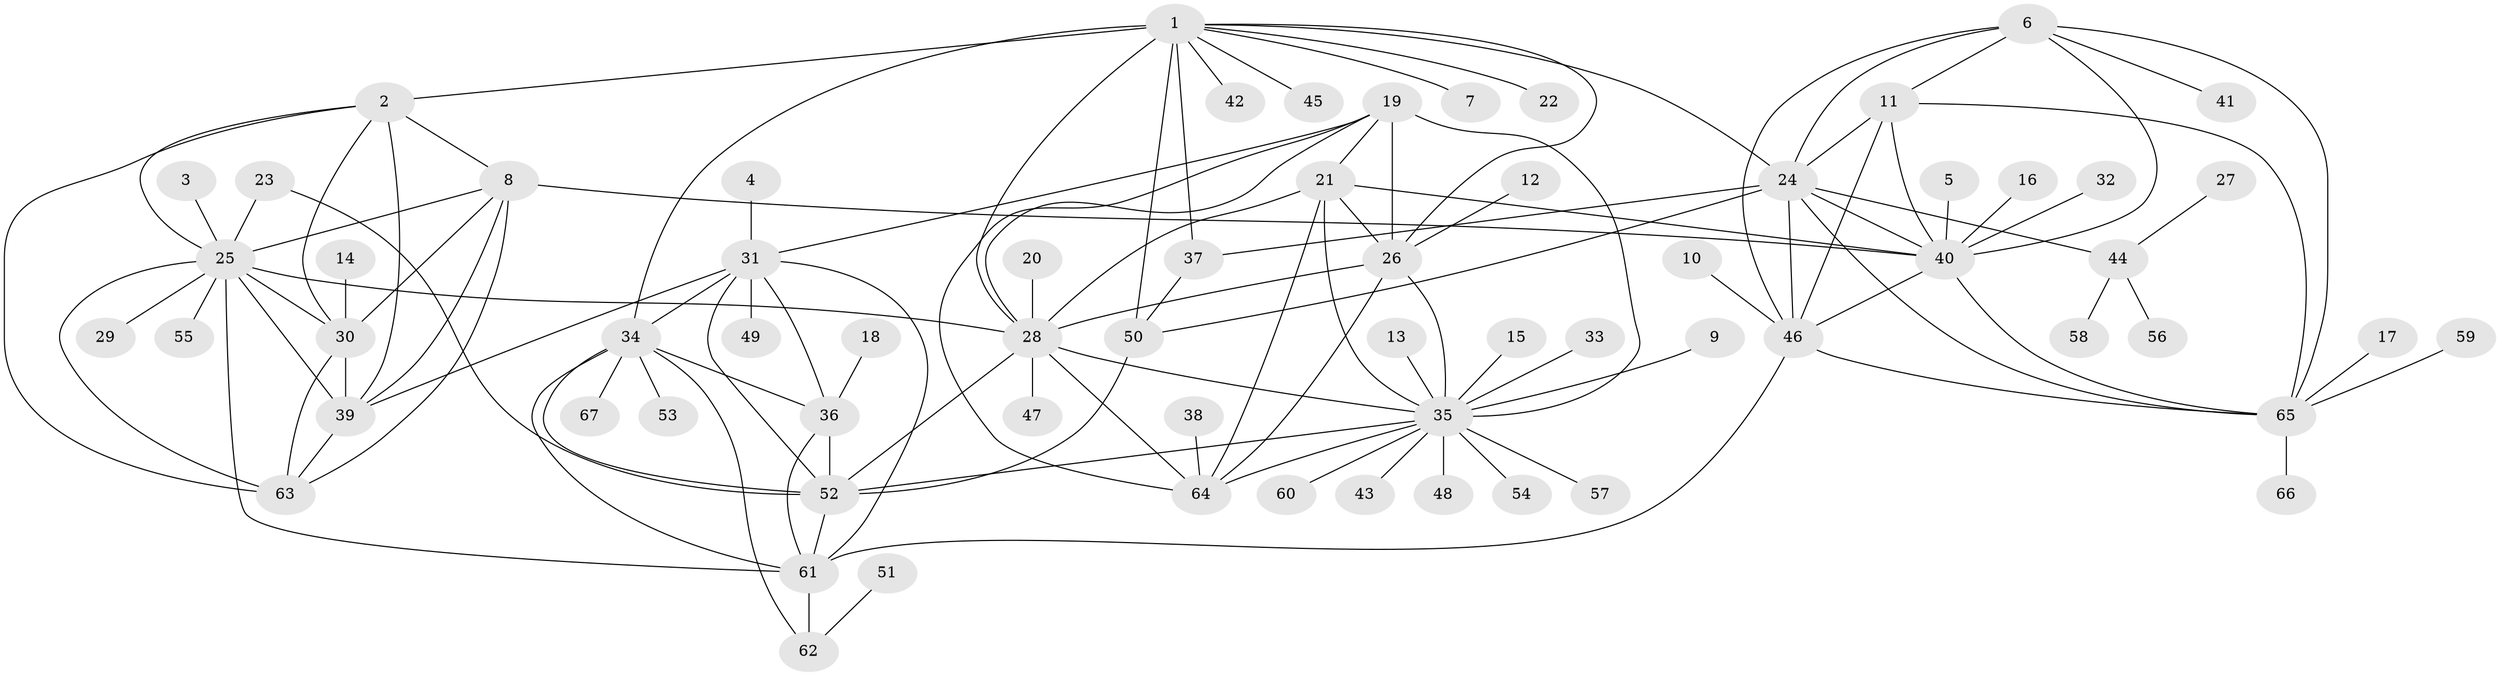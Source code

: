 // original degree distribution, {7: 0.08270676691729323, 10: 0.015037593984962405, 6: 0.022556390977443608, 8: 0.05263157894736842, 12: 0.015037593984962405, 11: 0.007518796992481203, 16: 0.007518796992481203, 9: 0.022556390977443608, 3: 0.05263157894736842, 1: 0.5789473684210527, 2: 0.12781954887218044, 4: 0.007518796992481203, 5: 0.007518796992481203}
// Generated by graph-tools (version 1.1) at 2025/26/03/09/25 03:26:43]
// undirected, 67 vertices, 118 edges
graph export_dot {
graph [start="1"]
  node [color=gray90,style=filled];
  1;
  2;
  3;
  4;
  5;
  6;
  7;
  8;
  9;
  10;
  11;
  12;
  13;
  14;
  15;
  16;
  17;
  18;
  19;
  20;
  21;
  22;
  23;
  24;
  25;
  26;
  27;
  28;
  29;
  30;
  31;
  32;
  33;
  34;
  35;
  36;
  37;
  38;
  39;
  40;
  41;
  42;
  43;
  44;
  45;
  46;
  47;
  48;
  49;
  50;
  51;
  52;
  53;
  54;
  55;
  56;
  57;
  58;
  59;
  60;
  61;
  62;
  63;
  64;
  65;
  66;
  67;
  1 -- 2 [weight=1.0];
  1 -- 7 [weight=1.0];
  1 -- 22 [weight=1.0];
  1 -- 24 [weight=3.0];
  1 -- 26 [weight=1.0];
  1 -- 28 [weight=1.0];
  1 -- 34 [weight=1.0];
  1 -- 37 [weight=3.0];
  1 -- 42 [weight=1.0];
  1 -- 45 [weight=1.0];
  1 -- 50 [weight=3.0];
  2 -- 8 [weight=1.0];
  2 -- 25 [weight=1.0];
  2 -- 30 [weight=1.0];
  2 -- 39 [weight=1.0];
  2 -- 63 [weight=1.0];
  3 -- 25 [weight=1.0];
  4 -- 31 [weight=1.0];
  5 -- 40 [weight=1.0];
  6 -- 11 [weight=1.0];
  6 -- 24 [weight=1.0];
  6 -- 40 [weight=1.0];
  6 -- 41 [weight=1.0];
  6 -- 46 [weight=1.0];
  6 -- 65 [weight=1.0];
  8 -- 25 [weight=1.0];
  8 -- 30 [weight=1.0];
  8 -- 39 [weight=1.0];
  8 -- 40 [weight=1.0];
  8 -- 63 [weight=1.0];
  9 -- 35 [weight=1.0];
  10 -- 46 [weight=1.0];
  11 -- 24 [weight=1.0];
  11 -- 40 [weight=1.0];
  11 -- 46 [weight=1.0];
  11 -- 65 [weight=1.0];
  12 -- 26 [weight=1.0];
  13 -- 35 [weight=1.0];
  14 -- 30 [weight=1.0];
  15 -- 35 [weight=1.0];
  16 -- 40 [weight=1.0];
  17 -- 65 [weight=1.0];
  18 -- 36 [weight=1.0];
  19 -- 21 [weight=1.0];
  19 -- 26 [weight=1.0];
  19 -- 28 [weight=1.0];
  19 -- 31 [weight=1.0];
  19 -- 35 [weight=1.0];
  19 -- 64 [weight=1.0];
  20 -- 28 [weight=1.0];
  21 -- 26 [weight=1.0];
  21 -- 28 [weight=1.0];
  21 -- 35 [weight=1.0];
  21 -- 40 [weight=1.0];
  21 -- 64 [weight=1.0];
  23 -- 25 [weight=1.0];
  23 -- 52 [weight=1.0];
  24 -- 37 [weight=1.0];
  24 -- 40 [weight=1.0];
  24 -- 44 [weight=1.0];
  24 -- 46 [weight=1.0];
  24 -- 50 [weight=1.0];
  24 -- 65 [weight=1.0];
  25 -- 28 [weight=1.0];
  25 -- 29 [weight=1.0];
  25 -- 30 [weight=1.0];
  25 -- 39 [weight=1.0];
  25 -- 55 [weight=1.0];
  25 -- 61 [weight=1.0];
  25 -- 63 [weight=1.0];
  26 -- 28 [weight=1.0];
  26 -- 35 [weight=1.0];
  26 -- 64 [weight=1.0];
  27 -- 44 [weight=1.0];
  28 -- 35 [weight=1.0];
  28 -- 47 [weight=1.0];
  28 -- 52 [weight=1.0];
  28 -- 64 [weight=1.0];
  30 -- 39 [weight=1.0];
  30 -- 63 [weight=1.0];
  31 -- 34 [weight=2.0];
  31 -- 36 [weight=2.0];
  31 -- 39 [weight=1.0];
  31 -- 49 [weight=1.0];
  31 -- 52 [weight=2.0];
  31 -- 61 [weight=2.0];
  32 -- 40 [weight=1.0];
  33 -- 35 [weight=1.0];
  34 -- 36 [weight=1.0];
  34 -- 52 [weight=1.0];
  34 -- 53 [weight=1.0];
  34 -- 61 [weight=1.0];
  34 -- 62 [weight=1.0];
  34 -- 67 [weight=1.0];
  35 -- 43 [weight=1.0];
  35 -- 48 [weight=1.0];
  35 -- 52 [weight=1.0];
  35 -- 54 [weight=1.0];
  35 -- 57 [weight=1.0];
  35 -- 60 [weight=1.0];
  35 -- 64 [weight=1.0];
  36 -- 52 [weight=1.0];
  36 -- 61 [weight=1.0];
  37 -- 50 [weight=1.0];
  38 -- 64 [weight=1.0];
  39 -- 63 [weight=1.0];
  40 -- 46 [weight=1.0];
  40 -- 65 [weight=1.0];
  44 -- 56 [weight=1.0];
  44 -- 58 [weight=1.0];
  46 -- 61 [weight=1.0];
  46 -- 65 [weight=1.0];
  50 -- 52 [weight=1.0];
  51 -- 62 [weight=1.0];
  52 -- 61 [weight=1.0];
  59 -- 65 [weight=1.0];
  61 -- 62 [weight=1.0];
  65 -- 66 [weight=1.0];
}
